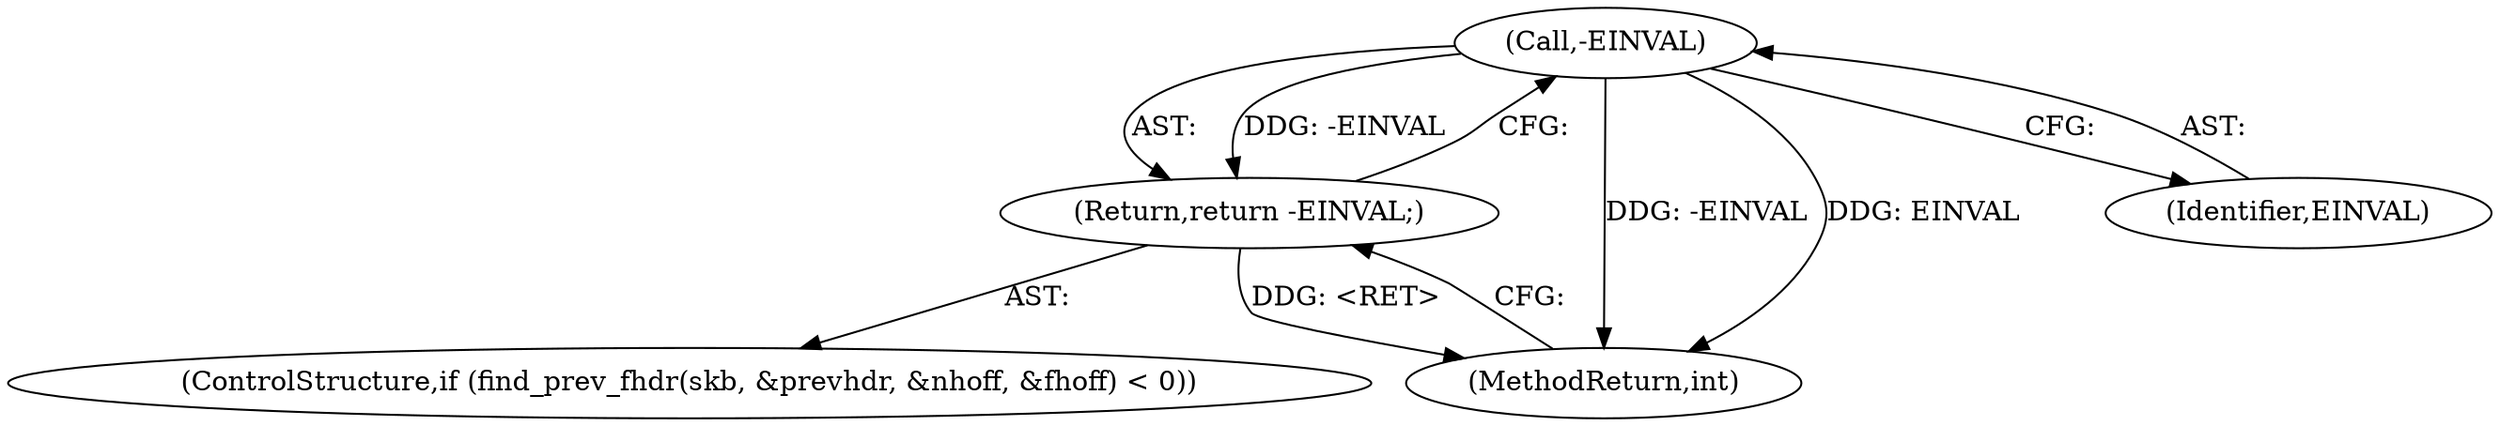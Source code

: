 digraph "1_linux_9b57da0630c9fd36ed7a20fc0f98dc82cc0777fa@del" {
"1000145" [label="(Call,-EINVAL)"];
"1000144" [label="(Return,return -EINVAL;)"];
"1000145" [label="(Call,-EINVAL)"];
"1000282" [label="(MethodReturn,int)"];
"1000146" [label="(Identifier,EINVAL)"];
"1000144" [label="(Return,return -EINVAL;)"];
"1000133" [label="(ControlStructure,if (find_prev_fhdr(skb, &prevhdr, &nhoff, &fhoff) < 0))"];
"1000145" -> "1000144"  [label="AST: "];
"1000145" -> "1000146"  [label="CFG: "];
"1000146" -> "1000145"  [label="AST: "];
"1000144" -> "1000145"  [label="CFG: "];
"1000145" -> "1000282"  [label="DDG: -EINVAL"];
"1000145" -> "1000282"  [label="DDG: EINVAL"];
"1000145" -> "1000144"  [label="DDG: -EINVAL"];
"1000144" -> "1000133"  [label="AST: "];
"1000282" -> "1000144"  [label="CFG: "];
"1000144" -> "1000282"  [label="DDG: <RET>"];
}

